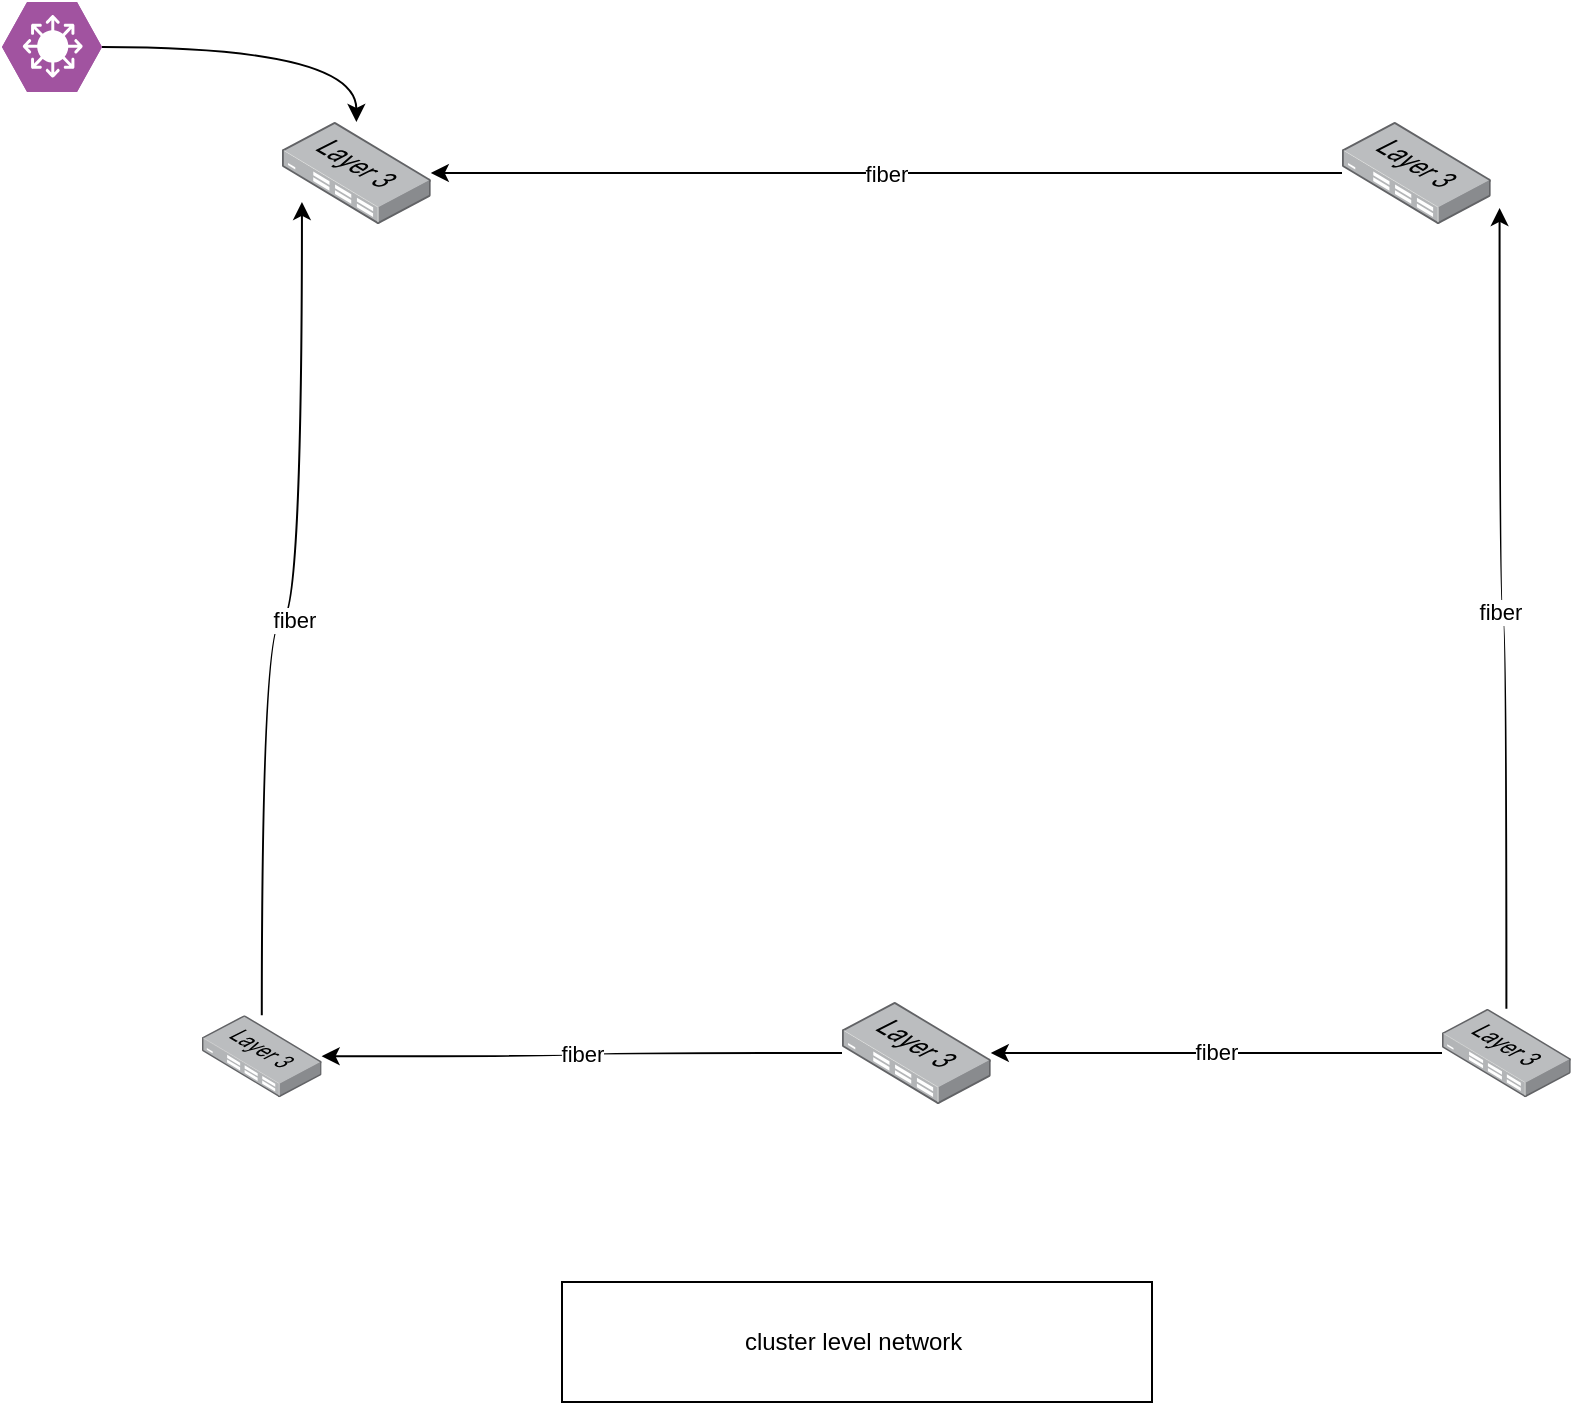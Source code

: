 <mxfile version="24.6.0" type="device">
  <diagram name="Page-1" id="r13B-zuawQ30Zx1hPI4i">
    <mxGraphModel dx="1822" dy="1035" grid="1" gridSize="10" guides="1" tooltips="1" connect="1" arrows="1" fold="1" page="1" pageScale="1" pageWidth="850" pageHeight="1100" math="0" shadow="0">
      <root>
        <mxCell id="0" />
        <mxCell id="1" parent="0" />
        <mxCell id="d5bp6mValv5AwdAkatjR-17" value="fiber" style="edgeStyle=orthogonalEdgeStyle;curved=1;rounded=0;orthogonalLoop=1;jettySize=auto;html=1;" edge="1" parent="1" source="d5bp6mValv5AwdAkatjR-7" target="d5bp6mValv5AwdAkatjR-10">
          <mxGeometry relative="1" as="geometry" />
        </mxCell>
        <mxCell id="d5bp6mValv5AwdAkatjR-7" value="" style="image;points=[];aspect=fixed;html=1;align=center;shadow=0;dashed=0;image=img/lib/allied_telesis/switch/Switch_24_port_L3.svg;" vertex="1" parent="1">
          <mxGeometry x="750" y="773.42" width="64.4" height="44.15" as="geometry" />
        </mxCell>
        <mxCell id="d5bp6mValv5AwdAkatjR-8" value="" style="image;points=[];aspect=fixed;html=1;align=center;shadow=0;dashed=0;image=img/lib/allied_telesis/switch/Switch_24_port_L3.svg;" vertex="1" parent="1">
          <mxGeometry x="130" y="776.57" width="59.81" height="41" as="geometry" />
        </mxCell>
        <mxCell id="d5bp6mValv5AwdAkatjR-9" value="" style="image;points=[];aspect=fixed;html=1;align=center;shadow=0;dashed=0;image=img/lib/allied_telesis/switch/Switch_24_port_L3.svg;" vertex="1" parent="1">
          <mxGeometry x="700" y="330" width="74.4" height="51" as="geometry" />
        </mxCell>
        <mxCell id="d5bp6mValv5AwdAkatjR-18" value="fiber" style="edgeStyle=orthogonalEdgeStyle;curved=1;rounded=0;orthogonalLoop=1;jettySize=auto;html=1;" edge="1" parent="1" source="d5bp6mValv5AwdAkatjR-10" target="d5bp6mValv5AwdAkatjR-8">
          <mxGeometry relative="1" as="geometry">
            <mxPoint x="200" y="630" as="targetPoint" />
          </mxGeometry>
        </mxCell>
        <mxCell id="d5bp6mValv5AwdAkatjR-10" value="" style="image;points=[];aspect=fixed;html=1;align=center;shadow=0;dashed=0;image=img/lib/allied_telesis/switch/Switch_24_port_L3.svg;" vertex="1" parent="1">
          <mxGeometry x="450" y="770" width="74.4" height="51" as="geometry" />
        </mxCell>
        <mxCell id="d5bp6mValv5AwdAkatjR-11" value="" style="image;points=[];aspect=fixed;html=1;align=center;shadow=0;dashed=0;image=img/lib/allied_telesis/switch/Switch_24_port_L3.svg;" vertex="1" parent="1">
          <mxGeometry x="170" y="330" width="74.4" height="51" as="geometry" />
        </mxCell>
        <mxCell id="d5bp6mValv5AwdAkatjR-15" value="fiber" style="edgeStyle=orthogonalEdgeStyle;curved=1;rounded=0;orthogonalLoop=1;jettySize=auto;html=1;" edge="1" parent="1" source="d5bp6mValv5AwdAkatjR-9" target="d5bp6mValv5AwdAkatjR-11">
          <mxGeometry relative="1" as="geometry">
            <mxPoint x="230" y="610" as="sourcePoint" />
            <mxPoint x="460" y="320" as="targetPoint" />
          </mxGeometry>
        </mxCell>
        <mxCell id="d5bp6mValv5AwdAkatjR-16" value="fiber" style="edgeStyle=orthogonalEdgeStyle;curved=1;rounded=0;orthogonalLoop=1;jettySize=auto;html=1;entryX=1.059;entryY=0.843;entryDx=0;entryDy=0;entryPerimeter=0;" edge="1" parent="1" source="d5bp6mValv5AwdAkatjR-7" target="d5bp6mValv5AwdAkatjR-9">
          <mxGeometry relative="1" as="geometry" />
        </mxCell>
        <mxCell id="d5bp6mValv5AwdAkatjR-19" value="fiber" style="edgeStyle=orthogonalEdgeStyle;curved=1;rounded=0;orthogonalLoop=1;jettySize=auto;html=1;entryX=0.134;entryY=0.784;entryDx=0;entryDy=0;entryPerimeter=0;" edge="1" parent="1" source="d5bp6mValv5AwdAkatjR-8" target="d5bp6mValv5AwdAkatjR-11">
          <mxGeometry relative="1" as="geometry" />
        </mxCell>
        <mxCell id="d5bp6mValv5AwdAkatjR-21" style="edgeStyle=orthogonalEdgeStyle;curved=1;rounded=0;orthogonalLoop=1;jettySize=auto;html=1;" edge="1" parent="1" source="d5bp6mValv5AwdAkatjR-20" target="d5bp6mValv5AwdAkatjR-11">
          <mxGeometry relative="1" as="geometry" />
        </mxCell>
        <mxCell id="d5bp6mValv5AwdAkatjR-20" value="" style="verticalLabelPosition=bottom;sketch=0;html=1;fillColor=#A153A0;strokeColor=#ffffff;verticalAlign=top;align=center;points=[[0,0.5,0],[0.125,0.25,0],[0.25,0,0],[0.5,0,0],[0.75,0,0],[0.875,0.25,0],[1,0.5,0],[0.875,0.75,0],[0.75,1,0],[0.5,1,0],[0.125,0.75,0]];pointerEvents=1;shape=mxgraph.cisco_safe.compositeIcon;bgIcon=mxgraph.cisco_safe.design.blank_device;resIcon=mxgraph.cisco_safe.design.l3_switch;" vertex="1" parent="1">
          <mxGeometry x="30" y="270" width="50" height="45" as="geometry" />
        </mxCell>
        <mxCell id="d5bp6mValv5AwdAkatjR-22" value="cluster level network&amp;nbsp;" style="rounded=0;whiteSpace=wrap;html=1;" vertex="1" parent="1">
          <mxGeometry x="310" y="910" width="295" height="60" as="geometry" />
        </mxCell>
      </root>
    </mxGraphModel>
  </diagram>
</mxfile>

